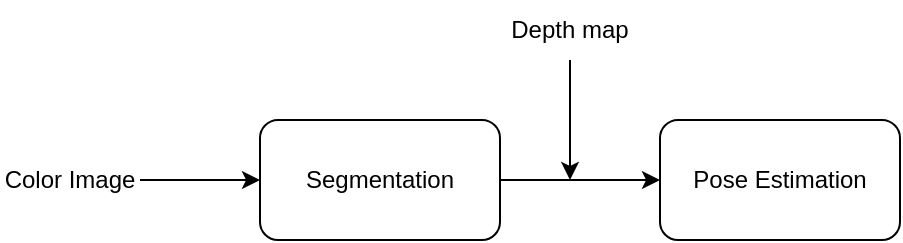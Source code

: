 <mxfile version="15.7.0" type="github">
  <diagram id="YF1BaXK3e8-BnK9RT3wD" name="Page-1">
    <mxGraphModel dx="946" dy="534" grid="1" gridSize="10" guides="1" tooltips="1" connect="1" arrows="1" fold="1" page="1" pageScale="1" pageWidth="850" pageHeight="1100" math="0" shadow="0">
      <root>
        <mxCell id="0" />
        <mxCell id="1" parent="0" />
        <mxCell id="wQOMXptDMb0KPPvxm0Am-4" value="" style="edgeStyle=orthogonalEdgeStyle;rounded=0;orthogonalLoop=1;jettySize=auto;html=1;" edge="1" parent="1" source="wQOMXptDMb0KPPvxm0Am-1" target="wQOMXptDMb0KPPvxm0Am-2">
          <mxGeometry relative="1" as="geometry" />
        </mxCell>
        <mxCell id="wQOMXptDMb0KPPvxm0Am-1" value="Segmentation" style="rounded=1;whiteSpace=wrap;html=1;" vertex="1" parent="1">
          <mxGeometry x="220" y="230" width="120" height="60" as="geometry" />
        </mxCell>
        <mxCell id="wQOMXptDMb0KPPvxm0Am-2" value="Pose Estimation" style="rounded=1;whiteSpace=wrap;html=1;" vertex="1" parent="1">
          <mxGeometry x="420" y="230" width="120" height="60" as="geometry" />
        </mxCell>
        <mxCell id="wQOMXptDMb0KPPvxm0Am-11" style="edgeStyle=orthogonalEdgeStyle;rounded=0;orthogonalLoop=1;jettySize=auto;html=1;" edge="1" parent="1" source="wQOMXptDMb0KPPvxm0Am-6">
          <mxGeometry relative="1" as="geometry">
            <mxPoint x="375" y="260" as="targetPoint" />
          </mxGeometry>
        </mxCell>
        <mxCell id="wQOMXptDMb0KPPvxm0Am-6" value="Depth map" style="text;html=1;strokeColor=none;fillColor=none;align=center;verticalAlign=middle;whiteSpace=wrap;rounded=0;" vertex="1" parent="1">
          <mxGeometry x="340" y="170" width="70" height="30" as="geometry" />
        </mxCell>
        <mxCell id="wQOMXptDMb0KPPvxm0Am-10" value="" style="edgeStyle=orthogonalEdgeStyle;rounded=0;orthogonalLoop=1;jettySize=auto;html=1;" edge="1" parent="1" source="wQOMXptDMb0KPPvxm0Am-9" target="wQOMXptDMb0KPPvxm0Am-1">
          <mxGeometry relative="1" as="geometry" />
        </mxCell>
        <mxCell id="wQOMXptDMb0KPPvxm0Am-9" value="Color Image" style="text;html=1;strokeColor=none;fillColor=none;align=center;verticalAlign=middle;whiteSpace=wrap;rounded=0;" vertex="1" parent="1">
          <mxGeometry x="90" y="245" width="70" height="30" as="geometry" />
        </mxCell>
      </root>
    </mxGraphModel>
  </diagram>
</mxfile>
